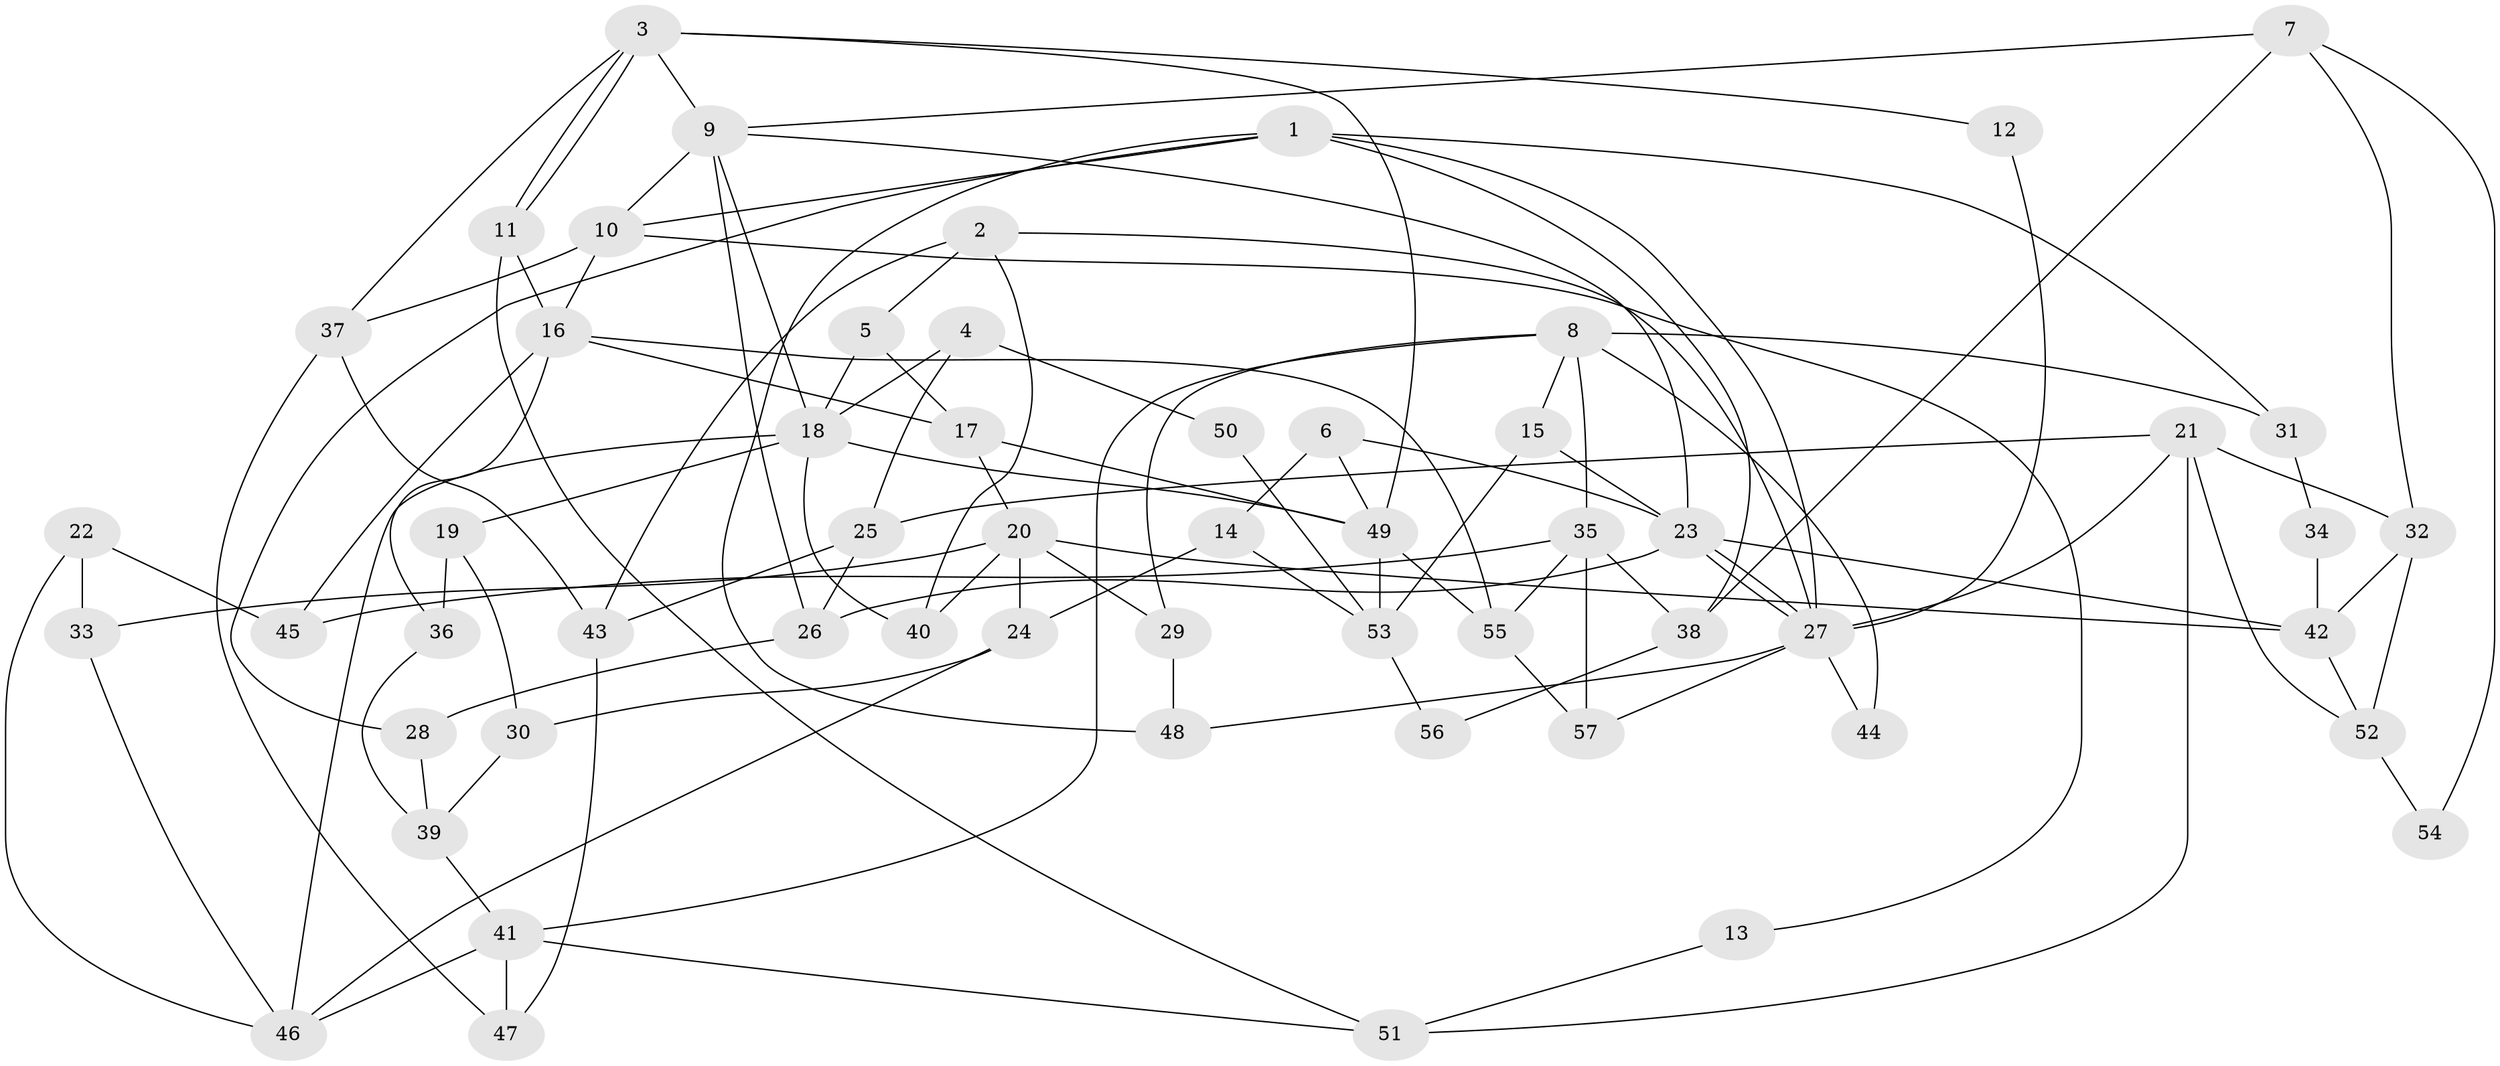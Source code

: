 // Generated by graph-tools (version 1.1) at 2025/52/03/09/25 04:52:18]
// undirected, 57 vertices, 114 edges
graph export_dot {
graph [start="1"]
  node [color=gray90,style=filled];
  1;
  2;
  3;
  4;
  5;
  6;
  7;
  8;
  9;
  10;
  11;
  12;
  13;
  14;
  15;
  16;
  17;
  18;
  19;
  20;
  21;
  22;
  23;
  24;
  25;
  26;
  27;
  28;
  29;
  30;
  31;
  32;
  33;
  34;
  35;
  36;
  37;
  38;
  39;
  40;
  41;
  42;
  43;
  44;
  45;
  46;
  47;
  48;
  49;
  50;
  51;
  52;
  53;
  54;
  55;
  56;
  57;
  1 -- 10;
  1 -- 48;
  1 -- 27;
  1 -- 28;
  1 -- 31;
  1 -- 38;
  2 -- 27;
  2 -- 40;
  2 -- 5;
  2 -- 43;
  3 -- 11;
  3 -- 11;
  3 -- 49;
  3 -- 9;
  3 -- 12;
  3 -- 37;
  4 -- 25;
  4 -- 18;
  4 -- 50;
  5 -- 18;
  5 -- 17;
  6 -- 49;
  6 -- 23;
  6 -- 14;
  7 -- 9;
  7 -- 38;
  7 -- 32;
  7 -- 54;
  8 -- 41;
  8 -- 35;
  8 -- 15;
  8 -- 29;
  8 -- 31;
  8 -- 44;
  9 -- 26;
  9 -- 10;
  9 -- 18;
  9 -- 23;
  10 -- 16;
  10 -- 13;
  10 -- 37;
  11 -- 16;
  11 -- 51;
  12 -- 27;
  13 -- 51;
  14 -- 24;
  14 -- 53;
  15 -- 23;
  15 -- 53;
  16 -- 17;
  16 -- 55;
  16 -- 36;
  16 -- 45;
  17 -- 49;
  17 -- 20;
  18 -- 19;
  18 -- 40;
  18 -- 46;
  18 -- 49;
  19 -- 36;
  19 -- 30;
  20 -- 42;
  20 -- 24;
  20 -- 29;
  20 -- 33;
  20 -- 40;
  21 -- 32;
  21 -- 27;
  21 -- 25;
  21 -- 51;
  21 -- 52;
  22 -- 33;
  22 -- 46;
  22 -- 45;
  23 -- 27;
  23 -- 27;
  23 -- 26;
  23 -- 42;
  24 -- 46;
  24 -- 30;
  25 -- 43;
  25 -- 26;
  26 -- 28;
  27 -- 44;
  27 -- 48;
  27 -- 57;
  28 -- 39;
  29 -- 48;
  30 -- 39;
  31 -- 34;
  32 -- 52;
  32 -- 42;
  33 -- 46;
  34 -- 42;
  35 -- 57;
  35 -- 45;
  35 -- 38;
  35 -- 55;
  36 -- 39;
  37 -- 43;
  37 -- 47;
  38 -- 56;
  39 -- 41;
  41 -- 51;
  41 -- 47;
  41 -- 46;
  42 -- 52;
  43 -- 47;
  49 -- 53;
  49 -- 55;
  50 -- 53;
  52 -- 54;
  53 -- 56;
  55 -- 57;
}
